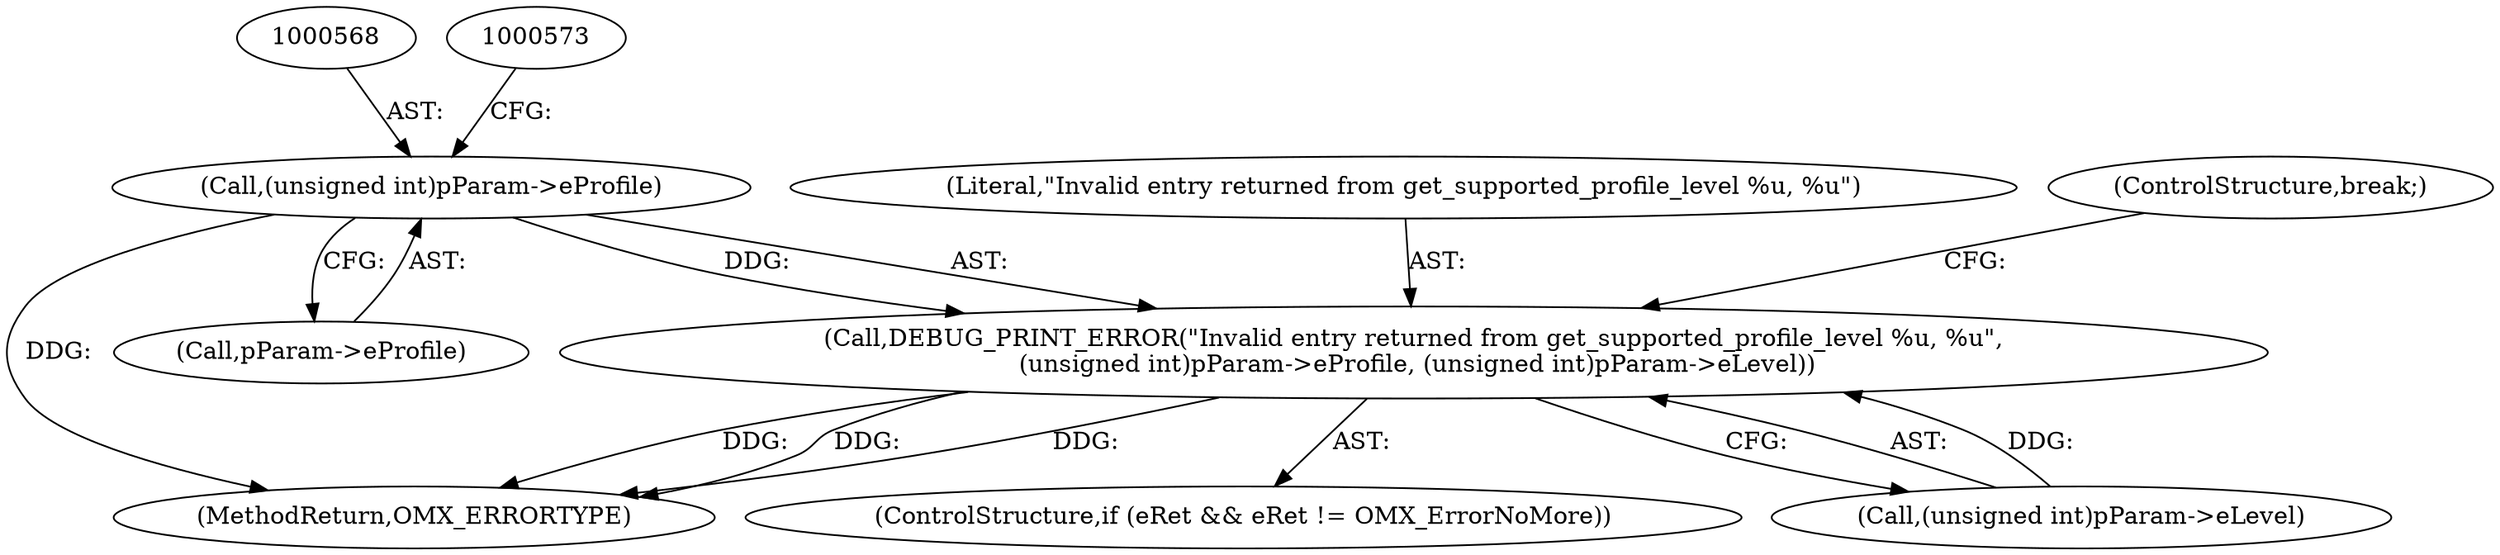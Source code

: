 digraph "0_Android_560ccdb509a7b86186fac0fce1b25bd9a3e6a6e8_5@pointer" {
"1000567" [label="(Call,(unsigned int)pParam->eProfile)"];
"1000565" [label="(Call,DEBUG_PRINT_ERROR(\"Invalid entry returned from get_supported_profile_level %u, %u\",\n (unsigned int)pParam->eProfile, (unsigned int)pParam->eLevel))"];
"1000566" [label="(Literal,\"Invalid entry returned from get_supported_profile_level %u, %u\")"];
"1000567" [label="(Call,(unsigned int)pParam->eProfile)"];
"1001444" [label="(MethodReturn,OMX_ERRORTYPE)"];
"1000569" [label="(Call,pParam->eProfile)"];
"1000565" [label="(Call,DEBUG_PRINT_ERROR(\"Invalid entry returned from get_supported_profile_level %u, %u\",\n (unsigned int)pParam->eProfile, (unsigned int)pParam->eLevel))"];
"1000559" [label="(ControlStructure,if (eRet && eRet != OMX_ErrorNoMore))"];
"1000577" [label="(ControlStructure,break;)"];
"1000572" [label="(Call,(unsigned int)pParam->eLevel)"];
"1000567" -> "1000565"  [label="AST: "];
"1000567" -> "1000569"  [label="CFG: "];
"1000568" -> "1000567"  [label="AST: "];
"1000569" -> "1000567"  [label="AST: "];
"1000573" -> "1000567"  [label="CFG: "];
"1000567" -> "1001444"  [label="DDG: "];
"1000567" -> "1000565"  [label="DDG: "];
"1000565" -> "1000559"  [label="AST: "];
"1000565" -> "1000572"  [label="CFG: "];
"1000566" -> "1000565"  [label="AST: "];
"1000572" -> "1000565"  [label="AST: "];
"1000577" -> "1000565"  [label="CFG: "];
"1000565" -> "1001444"  [label="DDG: "];
"1000565" -> "1001444"  [label="DDG: "];
"1000565" -> "1001444"  [label="DDG: "];
"1000572" -> "1000565"  [label="DDG: "];
}
